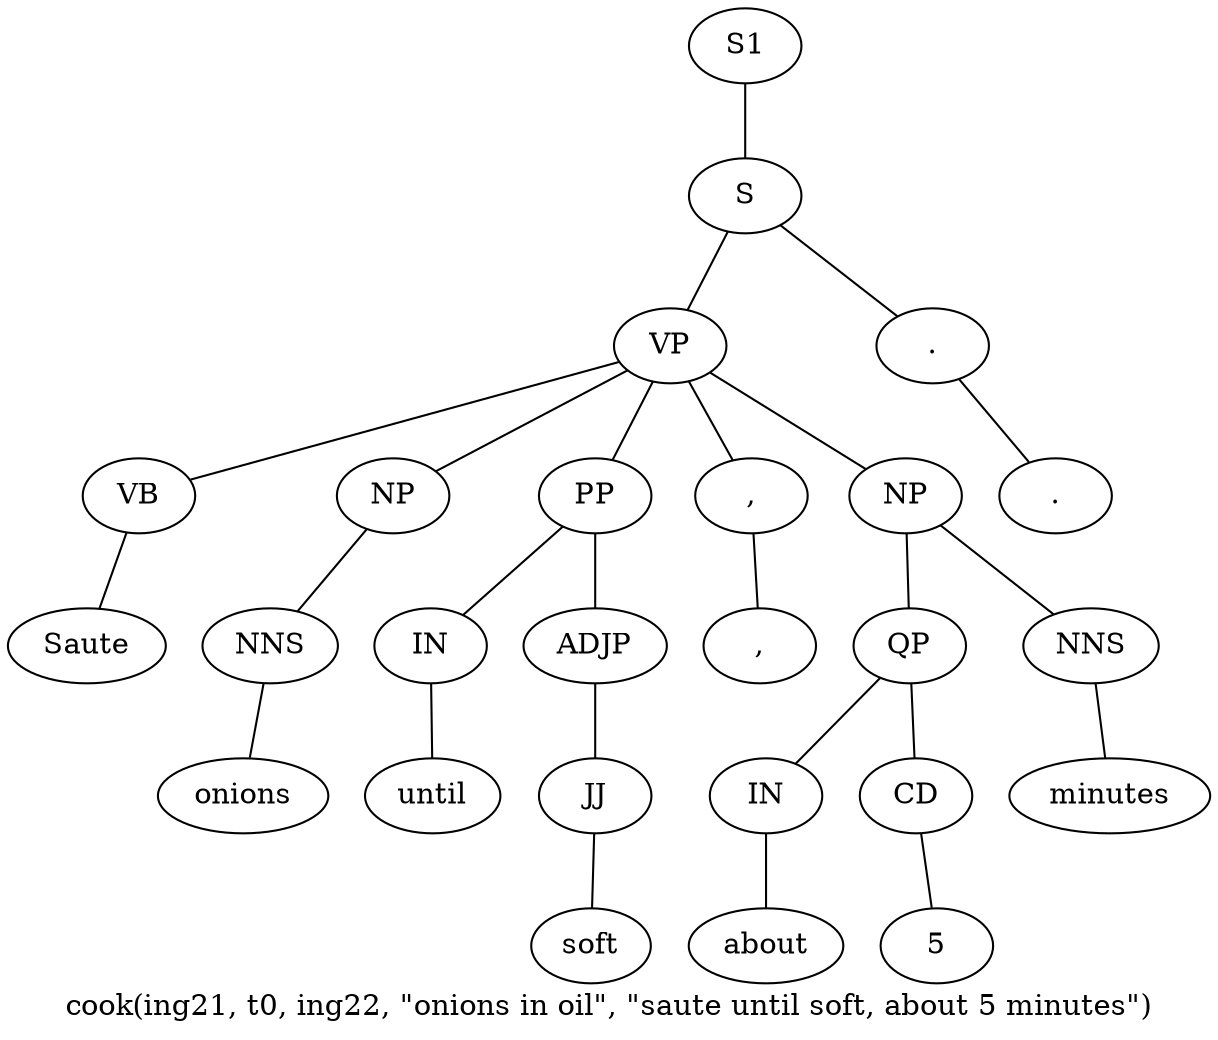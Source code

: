graph SyntaxGraph {
	label = "cook(ing21, t0, ing22, \"onions in oil\", \"saute until soft, about 5 minutes\")";
	Node0 [label="S1"];
	Node1 [label="S"];
	Node2 [label="VP"];
	Node3 [label="VB"];
	Node4 [label="Saute"];
	Node5 [label="NP"];
	Node6 [label="NNS"];
	Node7 [label="onions"];
	Node8 [label="PP"];
	Node9 [label="IN"];
	Node10 [label="until"];
	Node11 [label="ADJP"];
	Node12 [label="JJ"];
	Node13 [label="soft"];
	Node14 [label=","];
	Node15 [label=","];
	Node16 [label="NP"];
	Node17 [label="QP"];
	Node18 [label="IN"];
	Node19 [label="about"];
	Node20 [label="CD"];
	Node21 [label="5"];
	Node22 [label="NNS"];
	Node23 [label="minutes"];
	Node24 [label="."];
	Node25 [label="."];

	Node0 -- Node1;
	Node1 -- Node2;
	Node1 -- Node24;
	Node2 -- Node3;
	Node2 -- Node5;
	Node2 -- Node8;
	Node2 -- Node14;
	Node2 -- Node16;
	Node3 -- Node4;
	Node5 -- Node6;
	Node6 -- Node7;
	Node8 -- Node9;
	Node8 -- Node11;
	Node9 -- Node10;
	Node11 -- Node12;
	Node12 -- Node13;
	Node14 -- Node15;
	Node16 -- Node17;
	Node16 -- Node22;
	Node17 -- Node18;
	Node17 -- Node20;
	Node18 -- Node19;
	Node20 -- Node21;
	Node22 -- Node23;
	Node24 -- Node25;
}